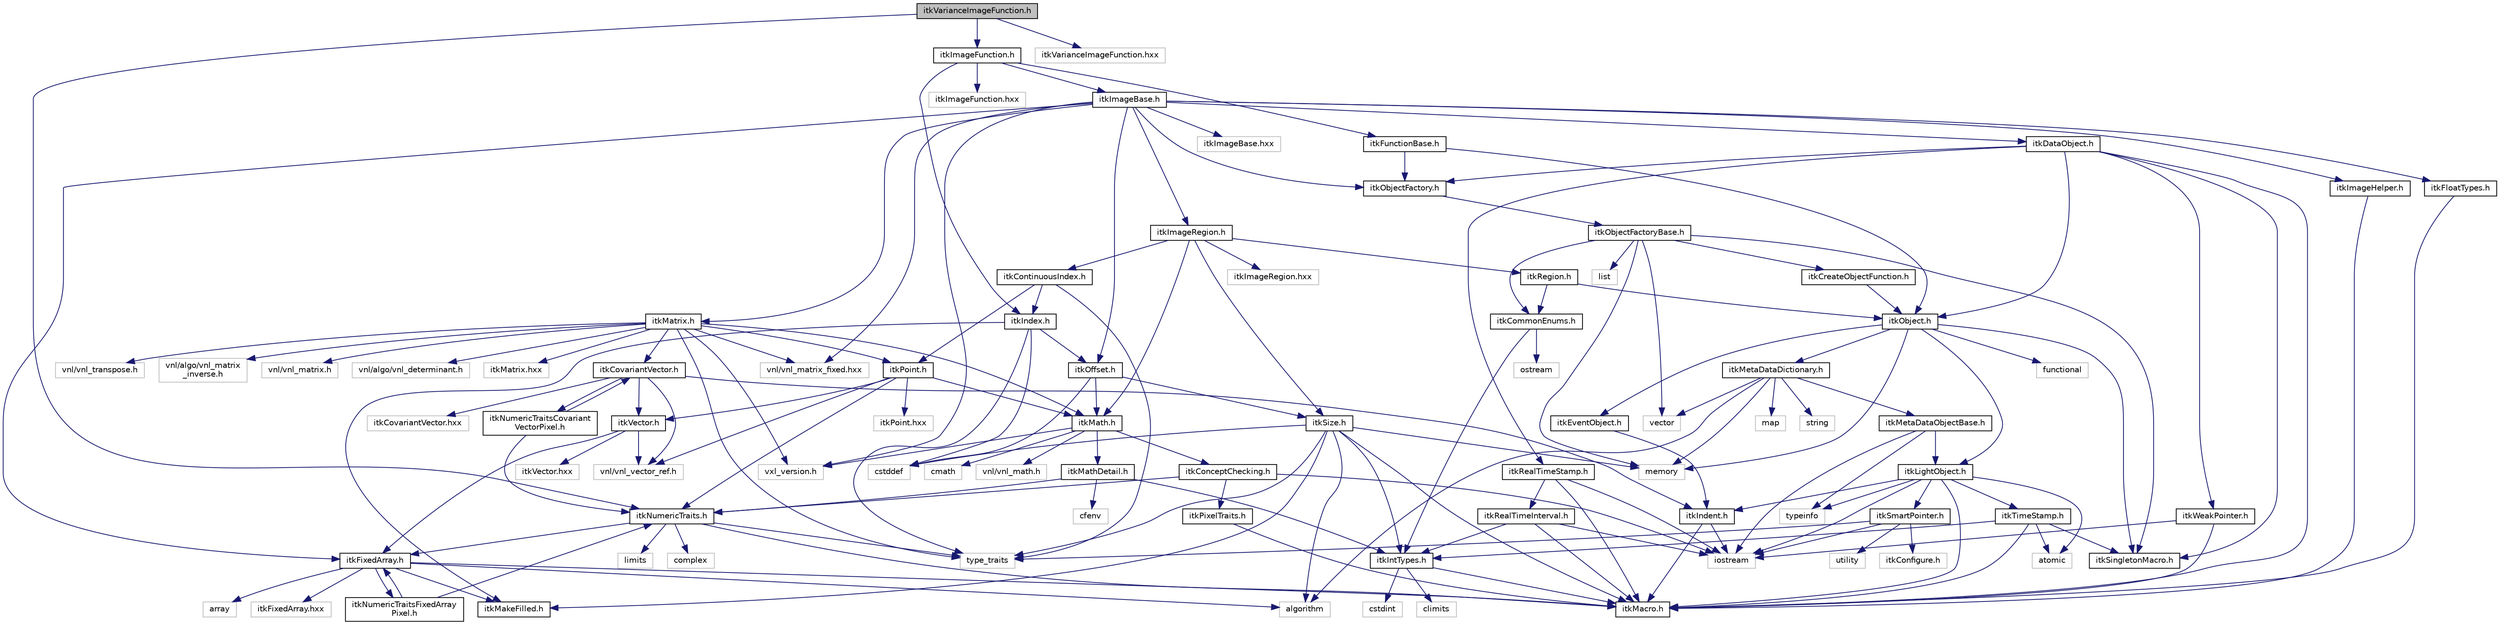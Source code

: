 digraph "itkVarianceImageFunction.h"
{
 // LATEX_PDF_SIZE
  edge [fontname="Helvetica",fontsize="10",labelfontname="Helvetica",labelfontsize="10"];
  node [fontname="Helvetica",fontsize="10",shape=record];
  Node1 [label="itkVarianceImageFunction.h",height=0.2,width=0.4,color="black", fillcolor="grey75", style="filled", fontcolor="black",tooltip=" "];
  Node1 -> Node2 [color="midnightblue",fontsize="10",style="solid",fontname="Helvetica"];
  Node2 [label="itkImageFunction.h",height=0.2,width=0.4,color="black", fillcolor="white", style="filled",URL="$itkImageFunction_8h.html",tooltip=" "];
  Node2 -> Node3 [color="midnightblue",fontsize="10",style="solid",fontname="Helvetica"];
  Node3 [label="itkFunctionBase.h",height=0.2,width=0.4,color="black", fillcolor="white", style="filled",URL="$itkFunctionBase_8h.html",tooltip=" "];
  Node3 -> Node4 [color="midnightblue",fontsize="10",style="solid",fontname="Helvetica"];
  Node4 [label="itkObject.h",height=0.2,width=0.4,color="black", fillcolor="white", style="filled",URL="$itkObject_8h.html",tooltip=" "];
  Node4 -> Node5 [color="midnightblue",fontsize="10",style="solid",fontname="Helvetica"];
  Node5 [label="itkLightObject.h",height=0.2,width=0.4,color="black", fillcolor="white", style="filled",URL="$itkLightObject_8h.html",tooltip=" "];
  Node5 -> Node6 [color="midnightblue",fontsize="10",style="solid",fontname="Helvetica"];
  Node6 [label="itkMacro.h",height=0.2,width=0.4,color="black", fillcolor="white", style="filled",URL="$itkMacro_8h.html",tooltip=" "];
  Node5 -> Node7 [color="midnightblue",fontsize="10",style="solid",fontname="Helvetica"];
  Node7 [label="itkSmartPointer.h",height=0.2,width=0.4,color="black", fillcolor="white", style="filled",URL="$itkSmartPointer_8h.html",tooltip=" "];
  Node7 -> Node8 [color="midnightblue",fontsize="10",style="solid",fontname="Helvetica"];
  Node8 [label="iostream",height=0.2,width=0.4,color="grey75", fillcolor="white", style="filled",tooltip=" "];
  Node7 -> Node9 [color="midnightblue",fontsize="10",style="solid",fontname="Helvetica"];
  Node9 [label="utility",height=0.2,width=0.4,color="grey75", fillcolor="white", style="filled",tooltip=" "];
  Node7 -> Node10 [color="midnightblue",fontsize="10",style="solid",fontname="Helvetica"];
  Node10 [label="type_traits",height=0.2,width=0.4,color="grey75", fillcolor="white", style="filled",tooltip=" "];
  Node7 -> Node11 [color="midnightblue",fontsize="10",style="solid",fontname="Helvetica"];
  Node11 [label="itkConfigure.h",height=0.2,width=0.4,color="grey75", fillcolor="white", style="filled",tooltip=" "];
  Node5 -> Node12 [color="midnightblue",fontsize="10",style="solid",fontname="Helvetica"];
  Node12 [label="itkTimeStamp.h",height=0.2,width=0.4,color="black", fillcolor="white", style="filled",URL="$itkTimeStamp_8h.html",tooltip=" "];
  Node12 -> Node6 [color="midnightblue",fontsize="10",style="solid",fontname="Helvetica"];
  Node12 -> Node13 [color="midnightblue",fontsize="10",style="solid",fontname="Helvetica"];
  Node13 [label="itkIntTypes.h",height=0.2,width=0.4,color="black", fillcolor="white", style="filled",URL="$itkIntTypes_8h.html",tooltip=" "];
  Node13 -> Node6 [color="midnightblue",fontsize="10",style="solid",fontname="Helvetica"];
  Node13 -> Node14 [color="midnightblue",fontsize="10",style="solid",fontname="Helvetica"];
  Node14 [label="cstdint",height=0.2,width=0.4,color="grey75", fillcolor="white", style="filled",tooltip=" "];
  Node13 -> Node15 [color="midnightblue",fontsize="10",style="solid",fontname="Helvetica"];
  Node15 [label="climits",height=0.2,width=0.4,color="grey75", fillcolor="white", style="filled",tooltip=" "];
  Node12 -> Node16 [color="midnightblue",fontsize="10",style="solid",fontname="Helvetica"];
  Node16 [label="atomic",height=0.2,width=0.4,color="grey75", fillcolor="white", style="filled",tooltip=" "];
  Node12 -> Node17 [color="midnightblue",fontsize="10",style="solid",fontname="Helvetica"];
  Node17 [label="itkSingletonMacro.h",height=0.2,width=0.4,color="black", fillcolor="white", style="filled",URL="$itkSingletonMacro_8h.html",tooltip=" "];
  Node5 -> Node18 [color="midnightblue",fontsize="10",style="solid",fontname="Helvetica"];
  Node18 [label="itkIndent.h",height=0.2,width=0.4,color="black", fillcolor="white", style="filled",URL="$itkIndent_8h.html",tooltip=" "];
  Node18 -> Node6 [color="midnightblue",fontsize="10",style="solid",fontname="Helvetica"];
  Node18 -> Node8 [color="midnightblue",fontsize="10",style="solid",fontname="Helvetica"];
  Node5 -> Node16 [color="midnightblue",fontsize="10",style="solid",fontname="Helvetica"];
  Node5 -> Node8 [color="midnightblue",fontsize="10",style="solid",fontname="Helvetica"];
  Node5 -> Node19 [color="midnightblue",fontsize="10",style="solid",fontname="Helvetica"];
  Node19 [label="typeinfo",height=0.2,width=0.4,color="grey75", fillcolor="white", style="filled",tooltip=" "];
  Node4 -> Node20 [color="midnightblue",fontsize="10",style="solid",fontname="Helvetica"];
  Node20 [label="itkEventObject.h",height=0.2,width=0.4,color="black", fillcolor="white", style="filled",URL="$itkEventObject_8h.html",tooltip=" "];
  Node20 -> Node18 [color="midnightblue",fontsize="10",style="solid",fontname="Helvetica"];
  Node4 -> Node21 [color="midnightblue",fontsize="10",style="solid",fontname="Helvetica"];
  Node21 [label="itkMetaDataDictionary.h",height=0.2,width=0.4,color="black", fillcolor="white", style="filled",URL="$itkMetaDataDictionary_8h.html",tooltip=" "];
  Node21 -> Node22 [color="midnightblue",fontsize="10",style="solid",fontname="Helvetica"];
  Node22 [label="itkMetaDataObjectBase.h",height=0.2,width=0.4,color="black", fillcolor="white", style="filled",URL="$itkMetaDataObjectBase_8h.html",tooltip=" "];
  Node22 -> Node5 [color="midnightblue",fontsize="10",style="solid",fontname="Helvetica"];
  Node22 -> Node19 [color="midnightblue",fontsize="10",style="solid",fontname="Helvetica"];
  Node22 -> Node8 [color="midnightblue",fontsize="10",style="solid",fontname="Helvetica"];
  Node21 -> Node23 [color="midnightblue",fontsize="10",style="solid",fontname="Helvetica"];
  Node23 [label="algorithm",height=0.2,width=0.4,color="grey75", fillcolor="white", style="filled",tooltip=" "];
  Node21 -> Node24 [color="midnightblue",fontsize="10",style="solid",fontname="Helvetica"];
  Node24 [label="vector",height=0.2,width=0.4,color="grey75", fillcolor="white", style="filled",tooltip=" "];
  Node21 -> Node25 [color="midnightblue",fontsize="10",style="solid",fontname="Helvetica"];
  Node25 [label="map",height=0.2,width=0.4,color="grey75", fillcolor="white", style="filled",tooltip=" "];
  Node21 -> Node26 [color="midnightblue",fontsize="10",style="solid",fontname="Helvetica"];
  Node26 [label="string",height=0.2,width=0.4,color="grey75", fillcolor="white", style="filled",tooltip=" "];
  Node21 -> Node27 [color="midnightblue",fontsize="10",style="solid",fontname="Helvetica"];
  Node27 [label="memory",height=0.2,width=0.4,color="grey75", fillcolor="white", style="filled",tooltip=" "];
  Node4 -> Node17 [color="midnightblue",fontsize="10",style="solid",fontname="Helvetica"];
  Node4 -> Node28 [color="midnightblue",fontsize="10",style="solid",fontname="Helvetica"];
  Node28 [label="functional",height=0.2,width=0.4,color="grey75", fillcolor="white", style="filled",tooltip=" "];
  Node4 -> Node27 [color="midnightblue",fontsize="10",style="solid",fontname="Helvetica"];
  Node3 -> Node29 [color="midnightblue",fontsize="10",style="solid",fontname="Helvetica"];
  Node29 [label="itkObjectFactory.h",height=0.2,width=0.4,color="black", fillcolor="white", style="filled",URL="$itkObjectFactory_8h.html",tooltip=" "];
  Node29 -> Node30 [color="midnightblue",fontsize="10",style="solid",fontname="Helvetica"];
  Node30 [label="itkObjectFactoryBase.h",height=0.2,width=0.4,color="black", fillcolor="white", style="filled",URL="$itkObjectFactoryBase_8h.html",tooltip=" "];
  Node30 -> Node31 [color="midnightblue",fontsize="10",style="solid",fontname="Helvetica"];
  Node31 [label="itkCreateObjectFunction.h",height=0.2,width=0.4,color="black", fillcolor="white", style="filled",URL="$itkCreateObjectFunction_8h.html",tooltip=" "];
  Node31 -> Node4 [color="midnightblue",fontsize="10",style="solid",fontname="Helvetica"];
  Node30 -> Node17 [color="midnightblue",fontsize="10",style="solid",fontname="Helvetica"];
  Node30 -> Node32 [color="midnightblue",fontsize="10",style="solid",fontname="Helvetica"];
  Node32 [label="itkCommonEnums.h",height=0.2,width=0.4,color="black", fillcolor="white", style="filled",URL="$itkCommonEnums_8h.html",tooltip=" "];
  Node32 -> Node13 [color="midnightblue",fontsize="10",style="solid",fontname="Helvetica"];
  Node32 -> Node33 [color="midnightblue",fontsize="10",style="solid",fontname="Helvetica"];
  Node33 [label="ostream",height=0.2,width=0.4,color="grey75", fillcolor="white", style="filled",tooltip=" "];
  Node30 -> Node34 [color="midnightblue",fontsize="10",style="solid",fontname="Helvetica"];
  Node34 [label="list",height=0.2,width=0.4,color="grey75", fillcolor="white", style="filled",tooltip=" "];
  Node30 -> Node27 [color="midnightblue",fontsize="10",style="solid",fontname="Helvetica"];
  Node30 -> Node24 [color="midnightblue",fontsize="10",style="solid",fontname="Helvetica"];
  Node2 -> Node35 [color="midnightblue",fontsize="10",style="solid",fontname="Helvetica"];
  Node35 [label="itkIndex.h",height=0.2,width=0.4,color="black", fillcolor="white", style="filled",URL="$itkIndex_8h.html",tooltip=" "];
  Node35 -> Node36 [color="midnightblue",fontsize="10",style="solid",fontname="Helvetica"];
  Node36 [label="itkMakeFilled.h",height=0.2,width=0.4,color="black", fillcolor="white", style="filled",URL="$itkMakeFilled_8h.html",tooltip=" "];
  Node35 -> Node37 [color="midnightblue",fontsize="10",style="solid",fontname="Helvetica"];
  Node37 [label="itkOffset.h",height=0.2,width=0.4,color="black", fillcolor="white", style="filled",URL="$itkOffset_8h.html",tooltip=" "];
  Node37 -> Node38 [color="midnightblue",fontsize="10",style="solid",fontname="Helvetica"];
  Node38 [label="itkSize.h",height=0.2,width=0.4,color="black", fillcolor="white", style="filled",URL="$itkSize_8h.html",tooltip=" "];
  Node38 -> Node13 [color="midnightblue",fontsize="10",style="solid",fontname="Helvetica"];
  Node38 -> Node6 [color="midnightblue",fontsize="10",style="solid",fontname="Helvetica"];
  Node38 -> Node36 [color="midnightblue",fontsize="10",style="solid",fontname="Helvetica"];
  Node38 -> Node23 [color="midnightblue",fontsize="10",style="solid",fontname="Helvetica"];
  Node38 -> Node39 [color="midnightblue",fontsize="10",style="solid",fontname="Helvetica"];
  Node39 [label="cstddef",height=0.2,width=0.4,color="grey75", fillcolor="white", style="filled",tooltip=" "];
  Node38 -> Node10 [color="midnightblue",fontsize="10",style="solid",fontname="Helvetica"];
  Node38 -> Node27 [color="midnightblue",fontsize="10",style="solid",fontname="Helvetica"];
  Node37 -> Node40 [color="midnightblue",fontsize="10",style="solid",fontname="Helvetica"];
  Node40 [label="itkMath.h",height=0.2,width=0.4,color="black", fillcolor="white", style="filled",URL="$itkMath_8h.html",tooltip=" "];
  Node40 -> Node41 [color="midnightblue",fontsize="10",style="solid",fontname="Helvetica"];
  Node41 [label="cmath",height=0.2,width=0.4,color="grey75", fillcolor="white", style="filled",tooltip=" "];
  Node40 -> Node42 [color="midnightblue",fontsize="10",style="solid",fontname="Helvetica"];
  Node42 [label="itkMathDetail.h",height=0.2,width=0.4,color="black", fillcolor="white", style="filled",URL="$itkMathDetail_8h.html",tooltip=" "];
  Node42 -> Node13 [color="midnightblue",fontsize="10",style="solid",fontname="Helvetica"];
  Node42 -> Node43 [color="midnightblue",fontsize="10",style="solid",fontname="Helvetica"];
  Node43 [label="itkNumericTraits.h",height=0.2,width=0.4,color="black", fillcolor="white", style="filled",URL="$itkNumericTraits_8h.html",tooltip=" "];
  Node43 -> Node6 [color="midnightblue",fontsize="10",style="solid",fontname="Helvetica"];
  Node43 -> Node44 [color="midnightblue",fontsize="10",style="solid",fontname="Helvetica"];
  Node44 [label="limits",height=0.2,width=0.4,color="grey75", fillcolor="white", style="filled",tooltip=" "];
  Node43 -> Node45 [color="midnightblue",fontsize="10",style="solid",fontname="Helvetica"];
  Node45 [label="complex",height=0.2,width=0.4,color="grey75", fillcolor="white", style="filled",tooltip=" "];
  Node43 -> Node10 [color="midnightblue",fontsize="10",style="solid",fontname="Helvetica"];
  Node43 -> Node46 [color="midnightblue",fontsize="10",style="solid",fontname="Helvetica"];
  Node46 [label="itkFixedArray.h",height=0.2,width=0.4,color="black", fillcolor="white", style="filled",URL="$itkFixedArray_8h.html",tooltip=" "];
  Node46 -> Node6 [color="midnightblue",fontsize="10",style="solid",fontname="Helvetica"];
  Node46 -> Node36 [color="midnightblue",fontsize="10",style="solid",fontname="Helvetica"];
  Node46 -> Node23 [color="midnightblue",fontsize="10",style="solid",fontname="Helvetica"];
  Node46 -> Node47 [color="midnightblue",fontsize="10",style="solid",fontname="Helvetica"];
  Node47 [label="array",height=0.2,width=0.4,color="grey75", fillcolor="white", style="filled",tooltip=" "];
  Node46 -> Node48 [color="midnightblue",fontsize="10",style="solid",fontname="Helvetica"];
  Node48 [label="itkFixedArray.hxx",height=0.2,width=0.4,color="grey75", fillcolor="white", style="filled",tooltip=" "];
  Node46 -> Node49 [color="midnightblue",fontsize="10",style="solid",fontname="Helvetica"];
  Node49 [label="itkNumericTraitsFixedArray\lPixel.h",height=0.2,width=0.4,color="black", fillcolor="white", style="filled",URL="$itkNumericTraitsFixedArrayPixel_8h.html",tooltip=" "];
  Node49 -> Node43 [color="midnightblue",fontsize="10",style="solid",fontname="Helvetica"];
  Node49 -> Node46 [color="midnightblue",fontsize="10",style="solid",fontname="Helvetica"];
  Node42 -> Node50 [color="midnightblue",fontsize="10",style="solid",fontname="Helvetica"];
  Node50 [label="cfenv",height=0.2,width=0.4,color="grey75", fillcolor="white", style="filled",tooltip=" "];
  Node40 -> Node51 [color="midnightblue",fontsize="10",style="solid",fontname="Helvetica"];
  Node51 [label="itkConceptChecking.h",height=0.2,width=0.4,color="black", fillcolor="white", style="filled",URL="$itkConceptChecking_8h.html",tooltip=" "];
  Node51 -> Node52 [color="midnightblue",fontsize="10",style="solid",fontname="Helvetica"];
  Node52 [label="itkPixelTraits.h",height=0.2,width=0.4,color="black", fillcolor="white", style="filled",URL="$itkPixelTraits_8h.html",tooltip=" "];
  Node52 -> Node6 [color="midnightblue",fontsize="10",style="solid",fontname="Helvetica"];
  Node51 -> Node43 [color="midnightblue",fontsize="10",style="solid",fontname="Helvetica"];
  Node51 -> Node8 [color="midnightblue",fontsize="10",style="solid",fontname="Helvetica"];
  Node40 -> Node53 [color="midnightblue",fontsize="10",style="solid",fontname="Helvetica"];
  Node53 [label="vnl/vnl_math.h",height=0.2,width=0.4,color="grey75", fillcolor="white", style="filled",tooltip=" "];
  Node40 -> Node54 [color="midnightblue",fontsize="10",style="solid",fontname="Helvetica"];
  Node54 [label="vxl_version.h",height=0.2,width=0.4,color="grey75", fillcolor="white", style="filled",tooltip=" "];
  Node37 -> Node39 [color="midnightblue",fontsize="10",style="solid",fontname="Helvetica"];
  Node35 -> Node39 [color="midnightblue",fontsize="10",style="solid",fontname="Helvetica"];
  Node35 -> Node10 [color="midnightblue",fontsize="10",style="solid",fontname="Helvetica"];
  Node2 -> Node55 [color="midnightblue",fontsize="10",style="solid",fontname="Helvetica"];
  Node55 [label="itkImageBase.h",height=0.2,width=0.4,color="black", fillcolor="white", style="filled",URL="$itkImageBase_8h.html",tooltip=" "];
  Node55 -> Node56 [color="midnightblue",fontsize="10",style="solid",fontname="Helvetica"];
  Node56 [label="itkDataObject.h",height=0.2,width=0.4,color="black", fillcolor="white", style="filled",URL="$itkDataObject_8h.html",tooltip=" "];
  Node56 -> Node4 [color="midnightblue",fontsize="10",style="solid",fontname="Helvetica"];
  Node56 -> Node6 [color="midnightblue",fontsize="10",style="solid",fontname="Helvetica"];
  Node56 -> Node17 [color="midnightblue",fontsize="10",style="solid",fontname="Helvetica"];
  Node56 -> Node57 [color="midnightblue",fontsize="10",style="solid",fontname="Helvetica"];
  Node57 [label="itkWeakPointer.h",height=0.2,width=0.4,color="black", fillcolor="white", style="filled",URL="$itkWeakPointer_8h.html",tooltip=" "];
  Node57 -> Node6 [color="midnightblue",fontsize="10",style="solid",fontname="Helvetica"];
  Node57 -> Node8 [color="midnightblue",fontsize="10",style="solid",fontname="Helvetica"];
  Node56 -> Node58 [color="midnightblue",fontsize="10",style="solid",fontname="Helvetica"];
  Node58 [label="itkRealTimeStamp.h",height=0.2,width=0.4,color="black", fillcolor="white", style="filled",URL="$itkRealTimeStamp_8h.html",tooltip=" "];
  Node58 -> Node59 [color="midnightblue",fontsize="10",style="solid",fontname="Helvetica"];
  Node59 [label="itkRealTimeInterval.h",height=0.2,width=0.4,color="black", fillcolor="white", style="filled",URL="$itkRealTimeInterval_8h.html",tooltip=" "];
  Node59 -> Node13 [color="midnightblue",fontsize="10",style="solid",fontname="Helvetica"];
  Node59 -> Node6 [color="midnightblue",fontsize="10",style="solid",fontname="Helvetica"];
  Node59 -> Node8 [color="midnightblue",fontsize="10",style="solid",fontname="Helvetica"];
  Node58 -> Node6 [color="midnightblue",fontsize="10",style="solid",fontname="Helvetica"];
  Node58 -> Node8 [color="midnightblue",fontsize="10",style="solid",fontname="Helvetica"];
  Node56 -> Node29 [color="midnightblue",fontsize="10",style="solid",fontname="Helvetica"];
  Node55 -> Node60 [color="midnightblue",fontsize="10",style="solid",fontname="Helvetica"];
  Node60 [label="itkImageRegion.h",height=0.2,width=0.4,color="black", fillcolor="white", style="filled",URL="$itkImageRegion_8h.html",tooltip=" "];
  Node60 -> Node61 [color="midnightblue",fontsize="10",style="solid",fontname="Helvetica"];
  Node61 [label="itkRegion.h",height=0.2,width=0.4,color="black", fillcolor="white", style="filled",URL="$itkRegion_8h.html",tooltip=" "];
  Node61 -> Node4 [color="midnightblue",fontsize="10",style="solid",fontname="Helvetica"];
  Node61 -> Node32 [color="midnightblue",fontsize="10",style="solid",fontname="Helvetica"];
  Node60 -> Node38 [color="midnightblue",fontsize="10",style="solid",fontname="Helvetica"];
  Node60 -> Node62 [color="midnightblue",fontsize="10",style="solid",fontname="Helvetica"];
  Node62 [label="itkContinuousIndex.h",height=0.2,width=0.4,color="black", fillcolor="white", style="filled",URL="$itkContinuousIndex_8h.html",tooltip=" "];
  Node62 -> Node63 [color="midnightblue",fontsize="10",style="solid",fontname="Helvetica"];
  Node63 [label="itkPoint.h",height=0.2,width=0.4,color="black", fillcolor="white", style="filled",URL="$itkPoint_8h.html",tooltip=" "];
  Node63 -> Node43 [color="midnightblue",fontsize="10",style="solid",fontname="Helvetica"];
  Node63 -> Node64 [color="midnightblue",fontsize="10",style="solid",fontname="Helvetica"];
  Node64 [label="itkVector.h",height=0.2,width=0.4,color="black", fillcolor="white", style="filled",URL="$itkVector_8h.html",tooltip=" "];
  Node64 -> Node46 [color="midnightblue",fontsize="10",style="solid",fontname="Helvetica"];
  Node64 -> Node65 [color="midnightblue",fontsize="10",style="solid",fontname="Helvetica"];
  Node65 [label="vnl/vnl_vector_ref.h",height=0.2,width=0.4,color="grey75", fillcolor="white", style="filled",tooltip=" "];
  Node64 -> Node66 [color="midnightblue",fontsize="10",style="solid",fontname="Helvetica"];
  Node66 [label="itkVector.hxx",height=0.2,width=0.4,color="grey75", fillcolor="white", style="filled",tooltip=" "];
  Node63 -> Node65 [color="midnightblue",fontsize="10",style="solid",fontname="Helvetica"];
  Node63 -> Node40 [color="midnightblue",fontsize="10",style="solid",fontname="Helvetica"];
  Node63 -> Node67 [color="midnightblue",fontsize="10",style="solid",fontname="Helvetica"];
  Node67 [label="itkPoint.hxx",height=0.2,width=0.4,color="grey75", fillcolor="white", style="filled",tooltip=" "];
  Node62 -> Node35 [color="midnightblue",fontsize="10",style="solid",fontname="Helvetica"];
  Node62 -> Node10 [color="midnightblue",fontsize="10",style="solid",fontname="Helvetica"];
  Node60 -> Node40 [color="midnightblue",fontsize="10",style="solid",fontname="Helvetica"];
  Node60 -> Node68 [color="midnightblue",fontsize="10",style="solid",fontname="Helvetica"];
  Node68 [label="itkImageRegion.hxx",height=0.2,width=0.4,color="grey75", fillcolor="white", style="filled",tooltip=" "];
  Node55 -> Node69 [color="midnightblue",fontsize="10",style="solid",fontname="Helvetica"];
  Node69 [label="itkMatrix.h",height=0.2,width=0.4,color="black", fillcolor="white", style="filled",URL="$itkMatrix_8h.html",tooltip=" "];
  Node69 -> Node63 [color="midnightblue",fontsize="10",style="solid",fontname="Helvetica"];
  Node69 -> Node70 [color="midnightblue",fontsize="10",style="solid",fontname="Helvetica"];
  Node70 [label="itkCovariantVector.h",height=0.2,width=0.4,color="black", fillcolor="white", style="filled",URL="$itkCovariantVector_8h.html",tooltip=" "];
  Node70 -> Node18 [color="midnightblue",fontsize="10",style="solid",fontname="Helvetica"];
  Node70 -> Node64 [color="midnightblue",fontsize="10",style="solid",fontname="Helvetica"];
  Node70 -> Node65 [color="midnightblue",fontsize="10",style="solid",fontname="Helvetica"];
  Node70 -> Node71 [color="midnightblue",fontsize="10",style="solid",fontname="Helvetica"];
  Node71 [label="itkNumericTraitsCovariant\lVectorPixel.h",height=0.2,width=0.4,color="black", fillcolor="white", style="filled",URL="$itkNumericTraitsCovariantVectorPixel_8h.html",tooltip=" "];
  Node71 -> Node43 [color="midnightblue",fontsize="10",style="solid",fontname="Helvetica"];
  Node71 -> Node70 [color="midnightblue",fontsize="10",style="solid",fontname="Helvetica"];
  Node70 -> Node72 [color="midnightblue",fontsize="10",style="solid",fontname="Helvetica"];
  Node72 [label="itkCovariantVector.hxx",height=0.2,width=0.4,color="grey75", fillcolor="white", style="filled",tooltip=" "];
  Node69 -> Node54 [color="midnightblue",fontsize="10",style="solid",fontname="Helvetica"];
  Node69 -> Node73 [color="midnightblue",fontsize="10",style="solid",fontname="Helvetica"];
  Node73 [label="vnl/vnl_matrix_fixed.hxx",height=0.2,width=0.4,color="grey75", fillcolor="white", style="filled",tooltip=" "];
  Node69 -> Node74 [color="midnightblue",fontsize="10",style="solid",fontname="Helvetica"];
  Node74 [label="vnl/vnl_transpose.h",height=0.2,width=0.4,color="grey75", fillcolor="white", style="filled",tooltip=" "];
  Node69 -> Node75 [color="midnightblue",fontsize="10",style="solid",fontname="Helvetica"];
  Node75 [label="vnl/algo/vnl_matrix\l_inverse.h",height=0.2,width=0.4,color="grey75", fillcolor="white", style="filled",tooltip=" "];
  Node69 -> Node76 [color="midnightblue",fontsize="10",style="solid",fontname="Helvetica"];
  Node76 [label="vnl/vnl_matrix.h",height=0.2,width=0.4,color="grey75", fillcolor="white", style="filled",tooltip=" "];
  Node69 -> Node77 [color="midnightblue",fontsize="10",style="solid",fontname="Helvetica"];
  Node77 [label="vnl/algo/vnl_determinant.h",height=0.2,width=0.4,color="grey75", fillcolor="white", style="filled",tooltip=" "];
  Node69 -> Node40 [color="midnightblue",fontsize="10",style="solid",fontname="Helvetica"];
  Node69 -> Node10 [color="midnightblue",fontsize="10",style="solid",fontname="Helvetica"];
  Node69 -> Node78 [color="midnightblue",fontsize="10",style="solid",fontname="Helvetica"];
  Node78 [label="itkMatrix.hxx",height=0.2,width=0.4,color="grey75", fillcolor="white", style="filled",tooltip=" "];
  Node55 -> Node29 [color="midnightblue",fontsize="10",style="solid",fontname="Helvetica"];
  Node55 -> Node37 [color="midnightblue",fontsize="10",style="solid",fontname="Helvetica"];
  Node55 -> Node46 [color="midnightblue",fontsize="10",style="solid",fontname="Helvetica"];
  Node55 -> Node79 [color="midnightblue",fontsize="10",style="solid",fontname="Helvetica"];
  Node79 [label="itkImageHelper.h",height=0.2,width=0.4,color="black", fillcolor="white", style="filled",URL="$itkImageHelper_8h.html",tooltip=" "];
  Node79 -> Node6 [color="midnightblue",fontsize="10",style="solid",fontname="Helvetica"];
  Node55 -> Node80 [color="midnightblue",fontsize="10",style="solid",fontname="Helvetica"];
  Node80 [label="itkFloatTypes.h",height=0.2,width=0.4,color="black", fillcolor="white", style="filled",URL="$itkFloatTypes_8h.html",tooltip=" "];
  Node80 -> Node6 [color="midnightblue",fontsize="10",style="solid",fontname="Helvetica"];
  Node55 -> Node54 [color="midnightblue",fontsize="10",style="solid",fontname="Helvetica"];
  Node55 -> Node73 [color="midnightblue",fontsize="10",style="solid",fontname="Helvetica"];
  Node55 -> Node81 [color="midnightblue",fontsize="10",style="solid",fontname="Helvetica"];
  Node81 [label="itkImageBase.hxx",height=0.2,width=0.4,color="grey75", fillcolor="white", style="filled",tooltip=" "];
  Node2 -> Node82 [color="midnightblue",fontsize="10",style="solid",fontname="Helvetica"];
  Node82 [label="itkImageFunction.hxx",height=0.2,width=0.4,color="grey75", fillcolor="white", style="filled",tooltip=" "];
  Node1 -> Node43 [color="midnightblue",fontsize="10",style="solid",fontname="Helvetica"];
  Node1 -> Node83 [color="midnightblue",fontsize="10",style="solid",fontname="Helvetica"];
  Node83 [label="itkVarianceImageFunction.hxx",height=0.2,width=0.4,color="grey75", fillcolor="white", style="filled",tooltip=" "];
}
